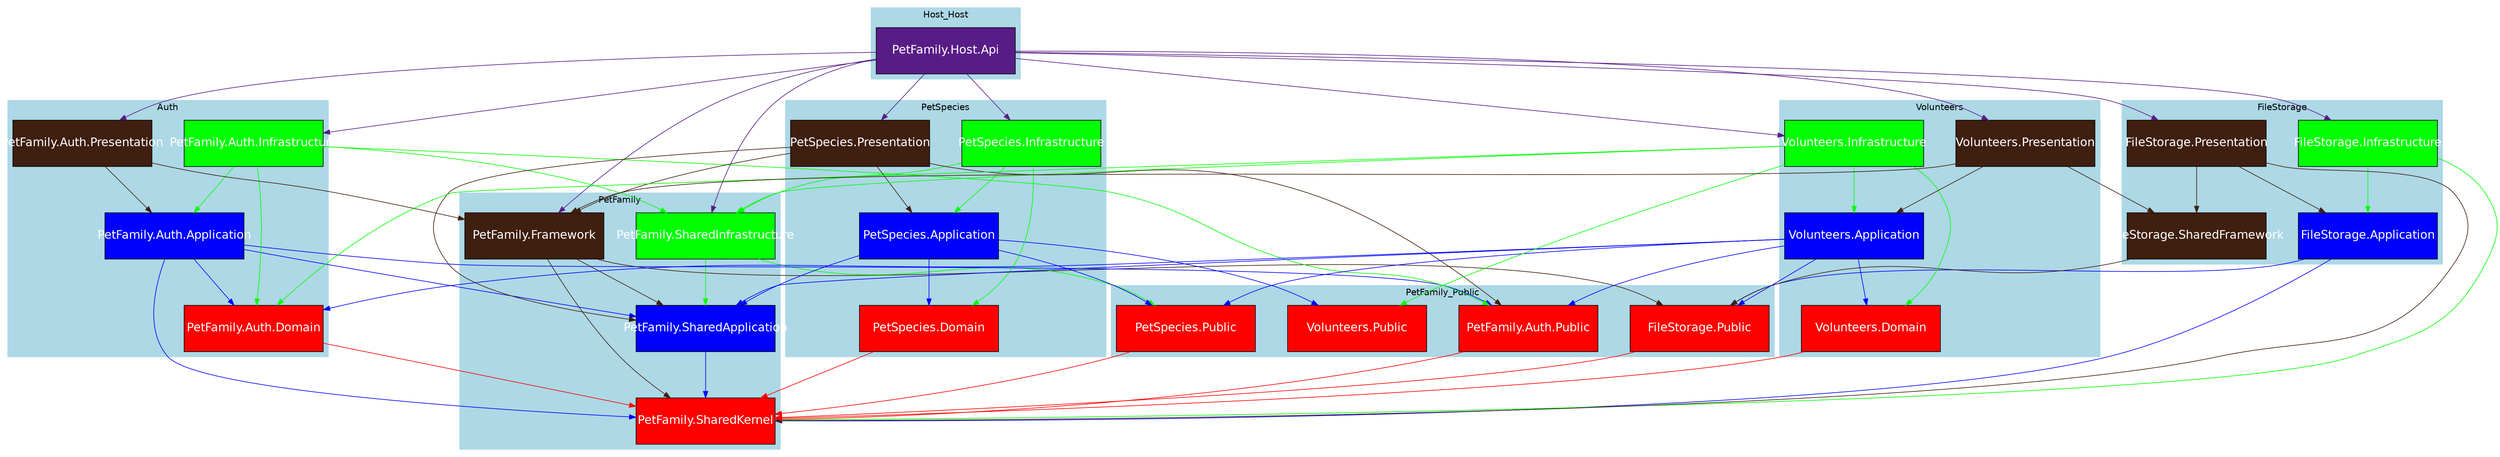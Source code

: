 digraph solution_dependencies {
rankdir=TD;
    graph[
   fontname="Helvetica",
  fontsize=14, 
 
  overlap=false,
  nodesep=0.7, 
  ranksep=1.0];
  node [
      shape=box, 
      style=filled, 
      fillcolor=lightblue,
      fontname="Helvetica",
      fontsize=18,
      width=3.0,
      height=1.0,
      fixedsize=true];
    subgraph cluster_Host_Host {
        label = "Host_Host";
        style=filled;
        fillcolor=lightblue;
        fontname="Helvetica";
        color = lightblue;
        {
        "PetFamily.Host.Api" [style=filled, fillcolor="#581C87", fontcolor="white", shape=box];
         }
    }
    subgraph cluster_PetFamily {
        label = "PetFamily";
        style=filled;
        fillcolor=lightblue;
        fontname="Helvetica";
        color = lightblue;
        {
        "PetFamily.Framework" [style=filled, fillcolor="#3F1F0F", fontcolor="white", shape=box];
        "PetFamily.SharedApplication" [style=filled, fillcolor="blue", fontcolor="white", shape=box];
        "PetFamily.SharedInfrastructure" [style=filled, fillcolor="green", fontcolor="white", shape=box];
        "PetFamily.SharedKernel" [style=filled, fillcolor="red", fontcolor="white", shape=box];
         }
    }
    subgraph cluster_Auth {
        label = "Auth";
        style=filled;
        fillcolor=lightblue;
        fontname="Helvetica";
        color = lightblue;
        {
        "PetFamily.Auth.Application" [style=filled, fillcolor="blue", fontcolor="white", shape=box];
        "PetFamily.Auth.Domain" [style=filled, fillcolor="red", fontcolor="white", shape=box];
        "PetFamily.Auth.Infrastructure" [style=filled, fillcolor="green", fontcolor="white", shape=box];
        "PetFamily.Auth.Presentation" [style=filled, fillcolor="#3F1F0F", fontcolor="white", shape=box];
         }
    }
    subgraph cluster_PetFamily_Public {
        label = "PetFamily_Public";
        style=filled;
        fillcolor=lightblue;
        fontname="Helvetica";
        color = lightblue;
        {
             rank=same;
        "PetFamily.Auth.Public" [style=filled, fillcolor="red", fontcolor="white", shape=box];
        "FileStorage.Public" [style=filled, fillcolor="red", fontcolor="white", shape=box];
        "PetSpecies.Public" [style=filled, fillcolor="red", fontcolor="white", shape=box];
        "Volunteers.Public" [style=filled, fillcolor="red", fontcolor="white", shape=box];
         }
    }
    subgraph cluster_FileStorage {
        label = "FileStorage";
        style=filled;
        fillcolor=lightblue;
        fontname="Helvetica";
        color = lightblue;
        {
        "FileStorage.Application" [style=filled, fillcolor="blue", fontcolor="white", shape=box];
        "FileStorage.Infrastructure" [style=filled, fillcolor="green", fontcolor="white", shape=box];
        "FileStorage.Presentation" [style=filled, fillcolor="#3F1F0F", fontcolor="white", shape=box];
        "FileStorage.SharedFramework" [style=filled, fillcolor="#3F1F0F", fontcolor="white", shape=box];
         }
    }
    subgraph cluster_PetSpecies {
        label = "PetSpecies";
        style=filled;
        fillcolor=lightblue;
        fontname="Helvetica";
        color = lightblue;
        {
        "PetSpecies.Application" [style=filled, fillcolor="blue", fontcolor="white", shape=box];
        "PetSpecies.Domain" [style=filled, fillcolor="red", fontcolor="white", shape=box];
        "PetSpecies.Infrastructure" [style=filled, fillcolor="green", fontcolor="white", shape=box];
        "PetSpecies.Presentation" [style=filled, fillcolor="#3F1F0F", fontcolor="white", shape=box];
         }
    }
    subgraph cluster_Volunteers {
        label = "Volunteers";
        style=filled;
        fillcolor=lightblue;
        fontname="Helvetica";
        color = lightblue;
        {
        "Volunteers.Application" [style=filled, fillcolor="blue", fontcolor="white", shape=box];
        "Volunteers.Domain" [style=filled, fillcolor="red", fontcolor="white", shape=box];
        "Volunteers.Infrastructure" [style=filled, fillcolor="green", fontcolor="white", shape=box];
        "Volunteers.Presentation" [style=filled, fillcolor="#3F1F0F", fontcolor="white", shape=box];
         }
    }
    "PetFamily.Host.Api" -> "PetFamily.Auth.Infrastructure" [color="#581C87"];
    "PetFamily.Host.Api" -> "PetFamily.Auth.Presentation" [color="#581C87"];
    "PetFamily.Host.Api" -> "FileStorage.Infrastructure" [color="#581C87"];
    "PetFamily.Host.Api" -> "FileStorage.Presentation" [color="#581C87"];
    "PetFamily.Host.Api" -> "PetSpecies.Infrastructure" [color="#581C87"];
    "PetFamily.Host.Api" -> "PetSpecies.Presentation" [color="#581C87"];
    "PetFamily.Host.Api" -> "Volunteers.Infrastructure" [color="#581C87"];
    "PetFamily.Host.Api" -> "Volunteers.Presentation" [color="#581C87"];
    "PetFamily.Host.Api" -> "PetFamily.Framework" [color="#581C87"];
    "PetFamily.Host.Api" -> "PetFamily.SharedInfrastructure" [color="#581C87"];
    "PetFamily.Framework" -> "FileStorage.Public" [color="#3F1F0F"];
    "PetFamily.Framework" -> "PetFamily.SharedApplication" [color="#3F1F0F"];
    "PetFamily.Framework" -> "PetFamily.SharedKernel" [color="#3F1F0F"];
    "PetFamily.SharedApplication" -> "PetFamily.SharedKernel" [color="blue"];
    "PetFamily.SharedInfrastructure" -> "PetSpecies.Public" [color="green"];
    "PetFamily.SharedInfrastructure" -> "PetFamily.SharedApplication" [color="green"];
    "PetFamily.Auth.Application" -> "PetFamily.SharedApplication" [color="blue"];
    "PetFamily.Auth.Application" -> "PetFamily.SharedKernel" [color="blue"];
    "PetFamily.Auth.Application" -> "PetFamily.Auth.Domain" [color="blue"];
    "PetFamily.Auth.Application" -> "PetFamily.Auth.Public" [color="blue"];
    "PetFamily.Auth.Domain" -> "PetFamily.SharedKernel" [color="red"];
    "PetFamily.Auth.Infrastructure" -> "PetFamily.SharedInfrastructure" [color="green"];
    "PetFamily.Auth.Infrastructure" -> "PetFamily.Auth.Application" [color="green"];
    "PetFamily.Auth.Infrastructure" -> "PetFamily.Auth.Domain" [color="green"];
    "PetFamily.Auth.Infrastructure" -> "PetFamily.Auth.Public" [color="green"];
    "PetFamily.Auth.Presentation" -> "PetFamily.Framework" [color="#3F1F0F"];
    "PetFamily.Auth.Presentation" -> "PetFamily.Auth.Application" [color="#3F1F0F"];
    "PetFamily.Auth.Public" -> "PetFamily.SharedKernel" [color="red"];
    "FileStorage.Public" -> "PetFamily.SharedKernel" [color="red"];
    "PetSpecies.Public" -> "PetFamily.SharedKernel" [color="red"];
    "FileStorage.Application" -> "PetFamily.SharedKernel" [color="blue"];
    "FileStorage.Application" -> "FileStorage.Public" [color="blue"];
    "FileStorage.Infrastructure" -> "PetFamily.SharedKernel" [color="green"];
    "FileStorage.Infrastructure" -> "FileStorage.Application" [color="green"];
    "FileStorage.Presentation" -> "PetFamily.SharedKernel" [color="#3F1F0F"];
    "FileStorage.Presentation" -> "FileStorage.Application" [color="#3F1F0F"];
    "FileStorage.Presentation" -> "FileStorage.SharedFramework" [color="#3F1F0F"];
    "FileStorage.SharedFramework" -> "FileStorage.Public" [color="#3F1F0F"];
    "PetSpecies.Application" -> "PetFamily.SharedApplication" [color="blue"];
    "PetSpecies.Application" -> "Volunteers.Public" [color="blue"];
    "PetSpecies.Application" -> "PetSpecies.Domain" [color="blue"];
    "PetSpecies.Application" -> "PetSpecies.Public" [color="blue"];
    "PetSpecies.Domain" -> "PetFamily.SharedKernel" [color="red"];
    "PetSpecies.Infrastructure" -> "PetFamily.SharedInfrastructure" [color="green"];
    "PetSpecies.Infrastructure" -> "PetSpecies.Application" [color="green"];
    "PetSpecies.Infrastructure" -> "PetSpecies.Domain" [color="green"];
    "PetSpecies.Presentation" -> "PetFamily.Framework" [color="#3F1F0F"];
    "PetSpecies.Presentation" -> "PetFamily.SharedApplication" [color="#3F1F0F"];
    "PetSpecies.Presentation" -> "PetFamily.Auth.Public" [color="#3F1F0F"];
    "PetSpecies.Presentation" -> "PetSpecies.Application" [color="#3F1F0F"];
    "Volunteers.Application" -> "PetFamily.SharedApplication" [color="blue"];
    "Volunteers.Application" -> "PetFamily.Auth.Domain" [color="blue"];
    "Volunteers.Application" -> "PetFamily.Auth.Public" [color="blue"];
    "Volunteers.Application" -> "FileStorage.Public" [color="blue"];
    "Volunteers.Application" -> "PetSpecies.Public" [color="blue"];
    "Volunteers.Application" -> "Volunteers.Domain" [color="blue"];
    "Volunteers.Domain" -> "PetFamily.SharedKernel" [color="red"];
    "Volunteers.Infrastructure" -> "PetFamily.SharedInfrastructure" [color="green"];
    "Volunteers.Infrastructure" -> "PetFamily.Auth.Domain" [color="green"];
    "Volunteers.Infrastructure" -> "Volunteers.Application" [color="green"];
    "Volunteers.Infrastructure" -> "Volunteers.Domain" [color="green"];
    "Volunteers.Infrastructure" -> "Volunteers.Public" [color="green"];
    "Volunteers.Presentation" -> "PetFamily.Framework" [color="#3F1F0F"];
    "Volunteers.Presentation" -> "FileStorage.SharedFramework" [color="#3F1F0F"];
    "Volunteers.Presentation" -> "Volunteers.Application" [color="#3F1F0F"];
}

